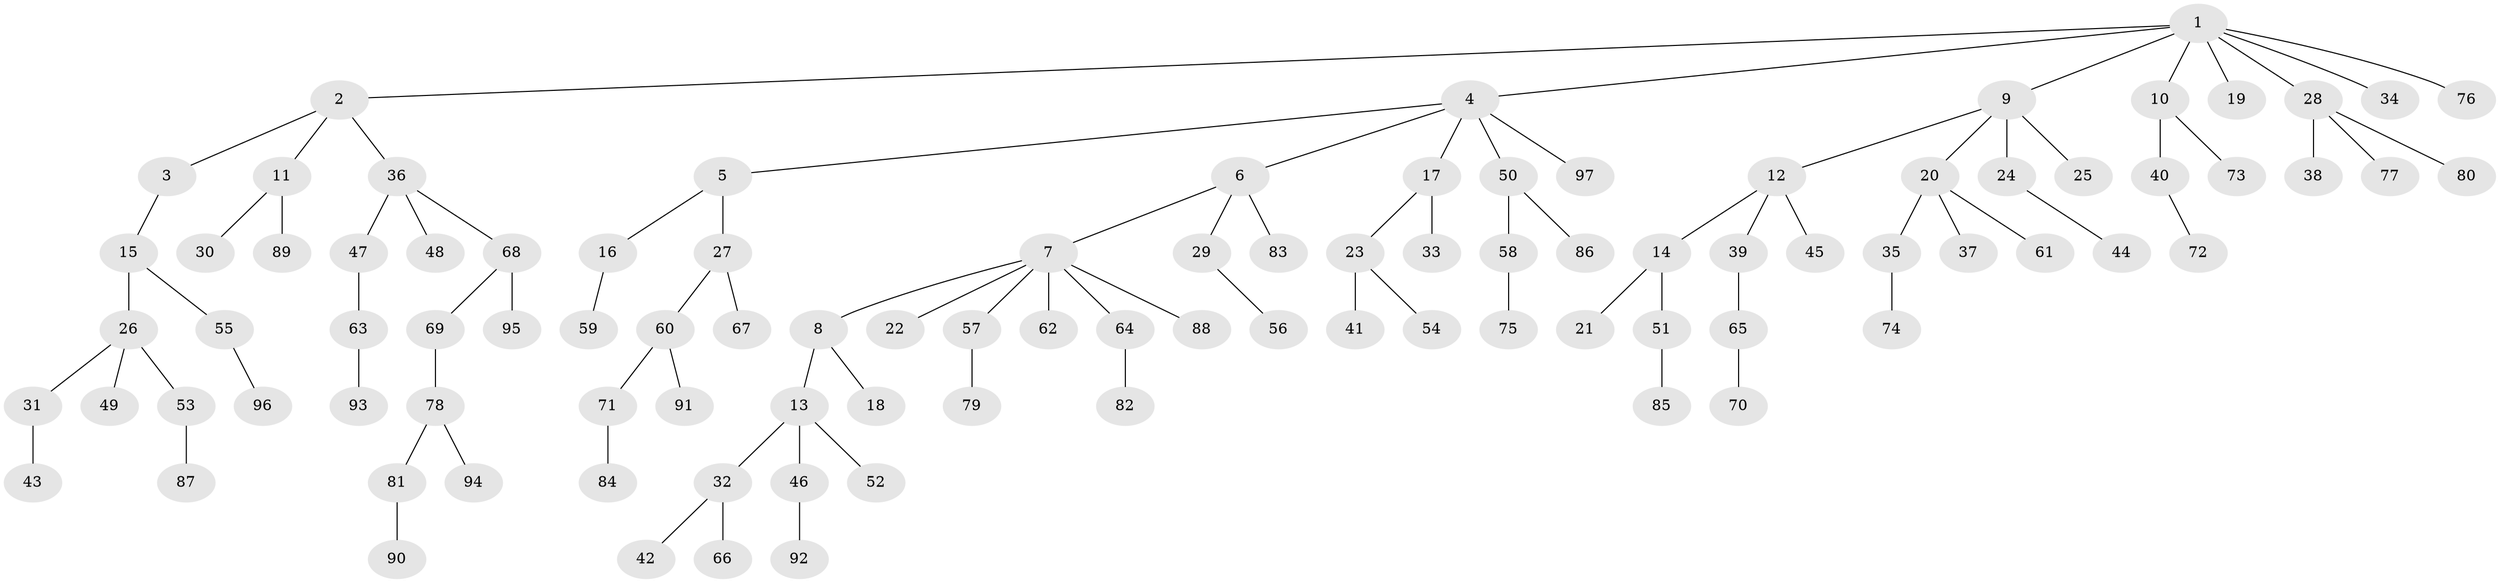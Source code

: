// Generated by graph-tools (version 1.1) at 2025/02/03/09/25 03:02:31]
// undirected, 97 vertices, 96 edges
graph export_dot {
graph [start="1"]
  node [color=gray90,style=filled];
  1;
  2;
  3;
  4;
  5;
  6;
  7;
  8;
  9;
  10;
  11;
  12;
  13;
  14;
  15;
  16;
  17;
  18;
  19;
  20;
  21;
  22;
  23;
  24;
  25;
  26;
  27;
  28;
  29;
  30;
  31;
  32;
  33;
  34;
  35;
  36;
  37;
  38;
  39;
  40;
  41;
  42;
  43;
  44;
  45;
  46;
  47;
  48;
  49;
  50;
  51;
  52;
  53;
  54;
  55;
  56;
  57;
  58;
  59;
  60;
  61;
  62;
  63;
  64;
  65;
  66;
  67;
  68;
  69;
  70;
  71;
  72;
  73;
  74;
  75;
  76;
  77;
  78;
  79;
  80;
  81;
  82;
  83;
  84;
  85;
  86;
  87;
  88;
  89;
  90;
  91;
  92;
  93;
  94;
  95;
  96;
  97;
  1 -- 2;
  1 -- 4;
  1 -- 9;
  1 -- 10;
  1 -- 19;
  1 -- 28;
  1 -- 34;
  1 -- 76;
  2 -- 3;
  2 -- 11;
  2 -- 36;
  3 -- 15;
  4 -- 5;
  4 -- 6;
  4 -- 17;
  4 -- 50;
  4 -- 97;
  5 -- 16;
  5 -- 27;
  6 -- 7;
  6 -- 29;
  6 -- 83;
  7 -- 8;
  7 -- 22;
  7 -- 57;
  7 -- 62;
  7 -- 64;
  7 -- 88;
  8 -- 13;
  8 -- 18;
  9 -- 12;
  9 -- 20;
  9 -- 24;
  9 -- 25;
  10 -- 40;
  10 -- 73;
  11 -- 30;
  11 -- 89;
  12 -- 14;
  12 -- 39;
  12 -- 45;
  13 -- 32;
  13 -- 46;
  13 -- 52;
  14 -- 21;
  14 -- 51;
  15 -- 26;
  15 -- 55;
  16 -- 59;
  17 -- 23;
  17 -- 33;
  20 -- 35;
  20 -- 37;
  20 -- 61;
  23 -- 41;
  23 -- 54;
  24 -- 44;
  26 -- 31;
  26 -- 49;
  26 -- 53;
  27 -- 60;
  27 -- 67;
  28 -- 38;
  28 -- 77;
  28 -- 80;
  29 -- 56;
  31 -- 43;
  32 -- 42;
  32 -- 66;
  35 -- 74;
  36 -- 47;
  36 -- 48;
  36 -- 68;
  39 -- 65;
  40 -- 72;
  46 -- 92;
  47 -- 63;
  50 -- 58;
  50 -- 86;
  51 -- 85;
  53 -- 87;
  55 -- 96;
  57 -- 79;
  58 -- 75;
  60 -- 71;
  60 -- 91;
  63 -- 93;
  64 -- 82;
  65 -- 70;
  68 -- 69;
  68 -- 95;
  69 -- 78;
  71 -- 84;
  78 -- 81;
  78 -- 94;
  81 -- 90;
}
